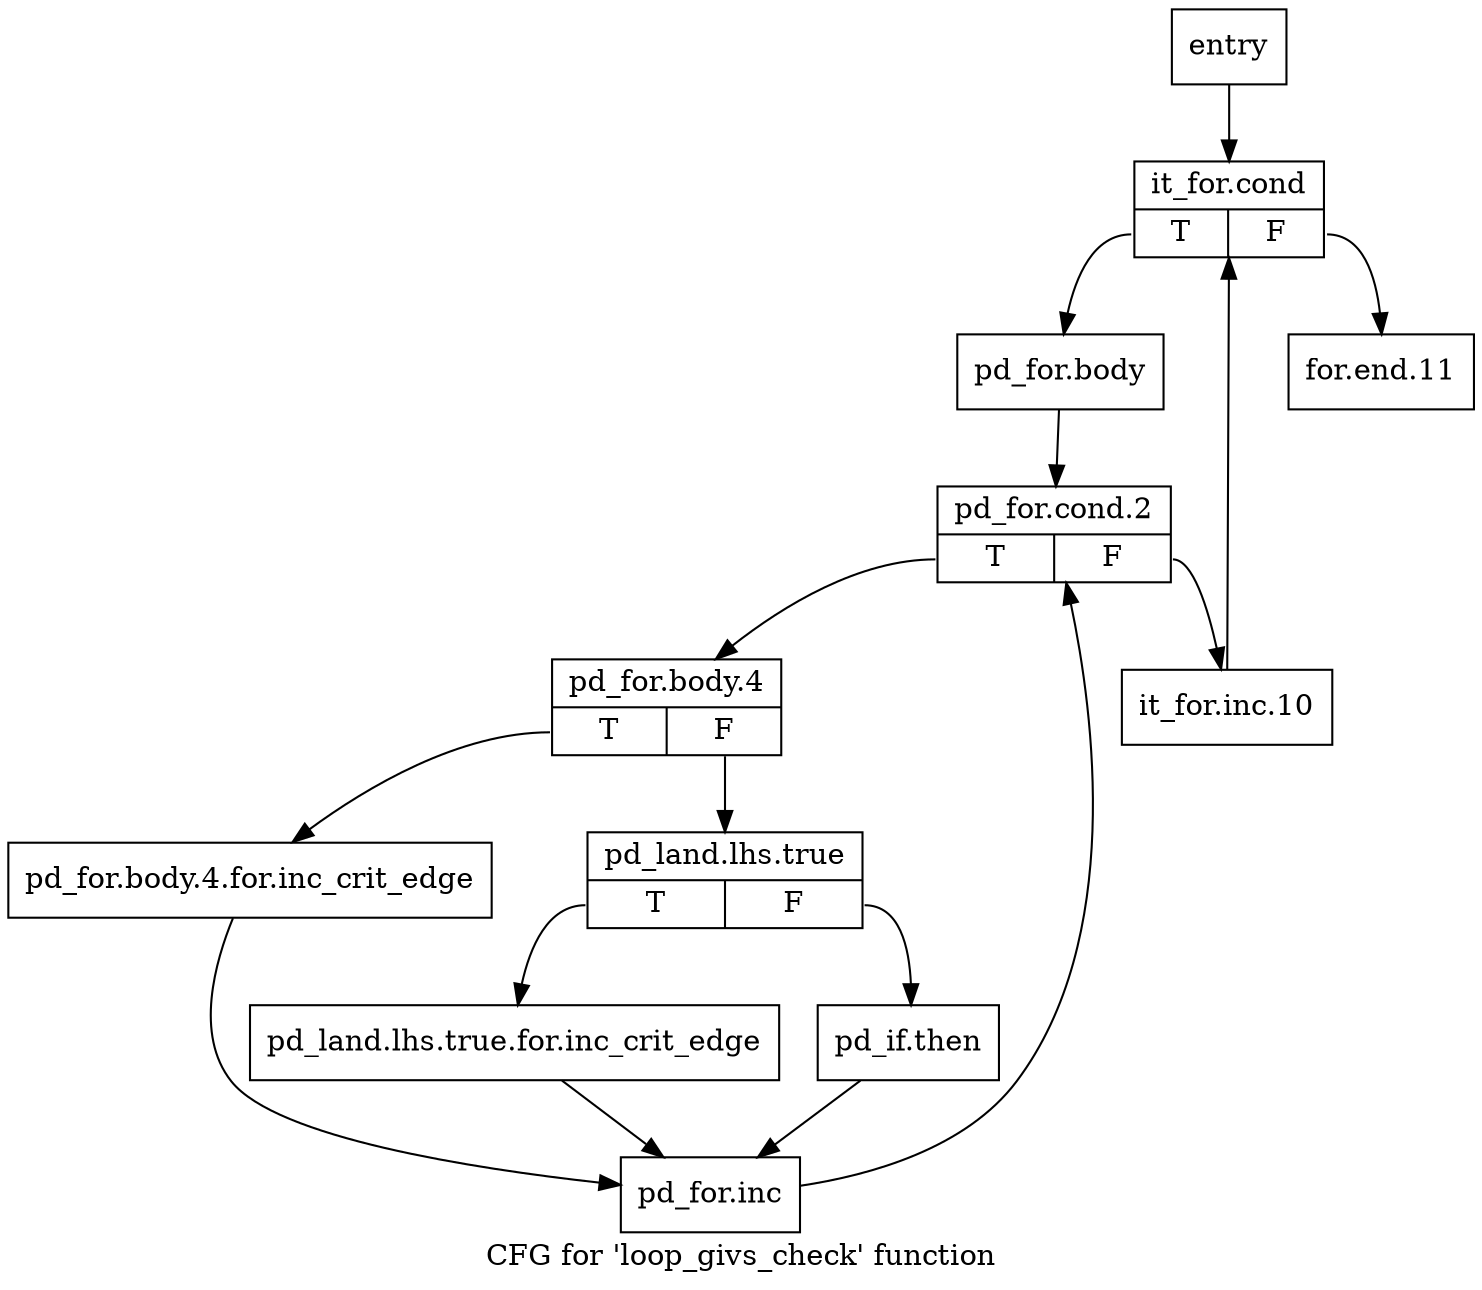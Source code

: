 digraph "CFG for 'loop_givs_check' function" {
	label="CFG for 'loop_givs_check' function";

	Node0x808f400 [shape=record,label="{entry}"];
	Node0x808f400 -> Node0x8096790;
	Node0x8096790 [shape=record,label="{it_for.cond|{<s0>T|<s1>F}}"];
	Node0x8096790:s0 -> Node0x80967e0;
	Node0x8096790:s1 -> Node0x8096ab0;
	Node0x80967e0 [shape=record,label="{pd_for.body}"];
	Node0x80967e0 -> Node0x8096830;
	Node0x8096830 [shape=record,label="{pd_for.cond.2|{<s0>T|<s1>F}}"];
	Node0x8096830:s0 -> Node0x8096880;
	Node0x8096830:s1 -> Node0x8096a60;
	Node0x8096880 [shape=record,label="{pd_for.body.4|{<s0>T|<s1>F}}"];
	Node0x8096880:s0 -> Node0x80968d0;
	Node0x8096880:s1 -> Node0x8096920;
	Node0x80968d0 [shape=record,label="{pd_for.body.4.for.inc_crit_edge}"];
	Node0x80968d0 -> Node0x8096a10;
	Node0x8096920 [shape=record,label="{pd_land.lhs.true|{<s0>T|<s1>F}}"];
	Node0x8096920:s0 -> Node0x8096970;
	Node0x8096920:s1 -> Node0x80969c0;
	Node0x8096970 [shape=record,label="{pd_land.lhs.true.for.inc_crit_edge}"];
	Node0x8096970 -> Node0x8096a10;
	Node0x80969c0 [shape=record,label="{pd_if.then}"];
	Node0x80969c0 -> Node0x8096a10;
	Node0x8096a10 [shape=record,label="{pd_for.inc}"];
	Node0x8096a10 -> Node0x8096830;
	Node0x8096a60 [shape=record,label="{it_for.inc.10}"];
	Node0x8096a60 -> Node0x8096790;
	Node0x8096ab0 [shape=record,label="{for.end.11}"];
}
